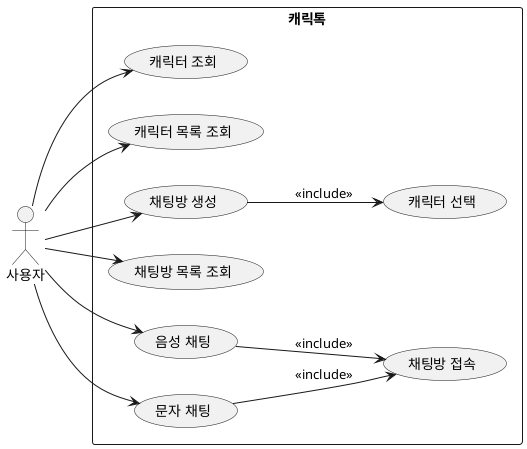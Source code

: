@startuml

left to right direction

actor "사용자" as user

rectangle 캐릭톡 {
  usecase "캐릭터 조회" as get_character
  usecase "캐릭터 목록 조회" as get_character_list
  usecase "캐릭터 선택" as select_character
  usecase "채팅방 생성" as create_chat_room
  usecase "채팅방 목록 조회" as get_chat_room_list
  usecase "채팅방 접속" as enter_chat_room
  usecase "음성 채팅" as speech_chat
  usecase "문자 채팅" as text_chat
}

user --> get_character_list
user --> get_character

user --> get_chat_room_list

user --> create_chat_room
create_chat_room --> select_character : <<include>>

user --> speech_chat
speech_chat --> enter_chat_room : <<include>>

user --> text_chat
text_chat --> enter_chat_room : <<include>>

@enduml